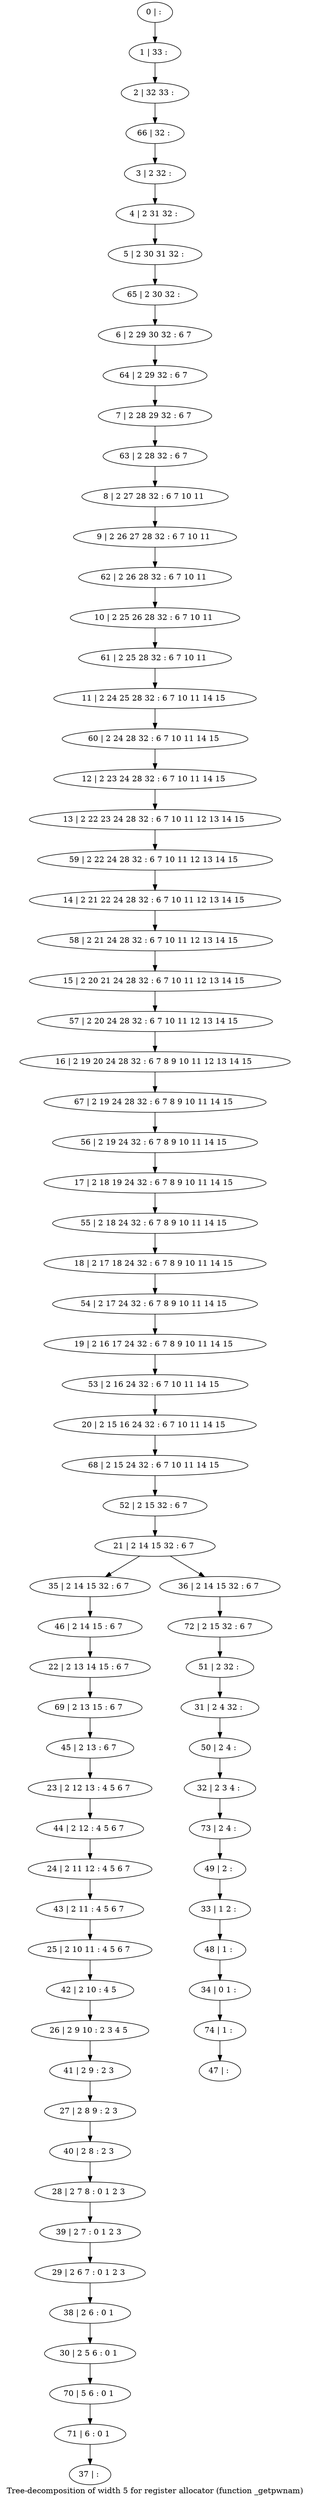 digraph G {
graph [label="Tree-decomposition of width 5 for register allocator (function _getpwnam)"]
0[label="0 | : "];
1[label="1 | 33 : "];
2[label="2 | 32 33 : "];
3[label="3 | 2 32 : "];
4[label="4 | 2 31 32 : "];
5[label="5 | 2 30 31 32 : "];
6[label="6 | 2 29 30 32 : 6 7 "];
7[label="7 | 2 28 29 32 : 6 7 "];
8[label="8 | 2 27 28 32 : 6 7 10 11 "];
9[label="9 | 2 26 27 28 32 : 6 7 10 11 "];
10[label="10 | 2 25 26 28 32 : 6 7 10 11 "];
11[label="11 | 2 24 25 28 32 : 6 7 10 11 14 15 "];
12[label="12 | 2 23 24 28 32 : 6 7 10 11 14 15 "];
13[label="13 | 2 22 23 24 28 32 : 6 7 10 11 12 13 14 15 "];
14[label="14 | 2 21 22 24 28 32 : 6 7 10 11 12 13 14 15 "];
15[label="15 | 2 20 21 24 28 32 : 6 7 10 11 12 13 14 15 "];
16[label="16 | 2 19 20 24 28 32 : 6 7 8 9 10 11 12 13 14 15 "];
17[label="17 | 2 18 19 24 32 : 6 7 8 9 10 11 14 15 "];
18[label="18 | 2 17 18 24 32 : 6 7 8 9 10 11 14 15 "];
19[label="19 | 2 16 17 24 32 : 6 7 8 9 10 11 14 15 "];
20[label="20 | 2 15 16 24 32 : 6 7 10 11 14 15 "];
21[label="21 | 2 14 15 32 : 6 7 "];
22[label="22 | 2 13 14 15 : 6 7 "];
23[label="23 | 2 12 13 : 4 5 6 7 "];
24[label="24 | 2 11 12 : 4 5 6 7 "];
25[label="25 | 2 10 11 : 4 5 6 7 "];
26[label="26 | 2 9 10 : 2 3 4 5 "];
27[label="27 | 2 8 9 : 2 3 "];
28[label="28 | 2 7 8 : 0 1 2 3 "];
29[label="29 | 2 6 7 : 0 1 2 3 "];
30[label="30 | 2 5 6 : 0 1 "];
31[label="31 | 2 4 32 : "];
32[label="32 | 2 3 4 : "];
33[label="33 | 1 2 : "];
34[label="34 | 0 1 : "];
35[label="35 | 2 14 15 32 : 6 7 "];
36[label="36 | 2 14 15 32 : 6 7 "];
37[label="37 | : "];
38[label="38 | 2 6 : 0 1 "];
39[label="39 | 2 7 : 0 1 2 3 "];
40[label="40 | 2 8 : 2 3 "];
41[label="41 | 2 9 : 2 3 "];
42[label="42 | 2 10 : 4 5 "];
43[label="43 | 2 11 : 4 5 6 7 "];
44[label="44 | 2 12 : 4 5 6 7 "];
45[label="45 | 2 13 : 6 7 "];
46[label="46 | 2 14 15 : 6 7 "];
47[label="47 | : "];
48[label="48 | 1 : "];
49[label="49 | 2 : "];
50[label="50 | 2 4 : "];
51[label="51 | 2 32 : "];
52[label="52 | 2 15 32 : 6 7 "];
53[label="53 | 2 16 24 32 : 6 7 10 11 14 15 "];
54[label="54 | 2 17 24 32 : 6 7 8 9 10 11 14 15 "];
55[label="55 | 2 18 24 32 : 6 7 8 9 10 11 14 15 "];
56[label="56 | 2 19 24 32 : 6 7 8 9 10 11 14 15 "];
57[label="57 | 2 20 24 28 32 : 6 7 10 11 12 13 14 15 "];
58[label="58 | 2 21 24 28 32 : 6 7 10 11 12 13 14 15 "];
59[label="59 | 2 22 24 28 32 : 6 7 10 11 12 13 14 15 "];
60[label="60 | 2 24 28 32 : 6 7 10 11 14 15 "];
61[label="61 | 2 25 28 32 : 6 7 10 11 "];
62[label="62 | 2 26 28 32 : 6 7 10 11 "];
63[label="63 | 2 28 32 : 6 7 "];
64[label="64 | 2 29 32 : 6 7 "];
65[label="65 | 2 30 32 : "];
66[label="66 | 32 : "];
67[label="67 | 2 19 24 28 32 : 6 7 8 9 10 11 14 15 "];
68[label="68 | 2 15 24 32 : 6 7 10 11 14 15 "];
69[label="69 | 2 13 15 : 6 7 "];
70[label="70 | 5 6 : 0 1 "];
71[label="71 | 6 : 0 1 "];
72[label="72 | 2 15 32 : 6 7 "];
73[label="73 | 2 4 : "];
74[label="74 | 1 : "];
0->1 ;
1->2 ;
3->4 ;
4->5 ;
8->9 ;
12->13 ;
21->35 ;
21->36 ;
38->30 ;
29->38 ;
39->29 ;
28->39 ;
40->28 ;
27->40 ;
41->27 ;
26->41 ;
42->26 ;
25->42 ;
43->25 ;
24->43 ;
44->24 ;
23->44 ;
45->23 ;
46->22 ;
35->46 ;
48->34 ;
33->48 ;
49->33 ;
50->32 ;
31->50 ;
51->31 ;
52->21 ;
53->20 ;
19->53 ;
54->19 ;
18->54 ;
55->18 ;
17->55 ;
56->17 ;
57->16 ;
15->57 ;
58->15 ;
14->58 ;
59->14 ;
13->59 ;
60->12 ;
11->60 ;
61->11 ;
10->61 ;
62->10 ;
9->62 ;
63->8 ;
7->63 ;
64->7 ;
6->64 ;
65->6 ;
5->65 ;
66->3 ;
2->66 ;
67->56 ;
16->67 ;
68->52 ;
20->68 ;
69->45 ;
22->69 ;
30->70 ;
71->37 ;
70->71 ;
72->51 ;
36->72 ;
73->49 ;
32->73 ;
74->47 ;
34->74 ;
}
